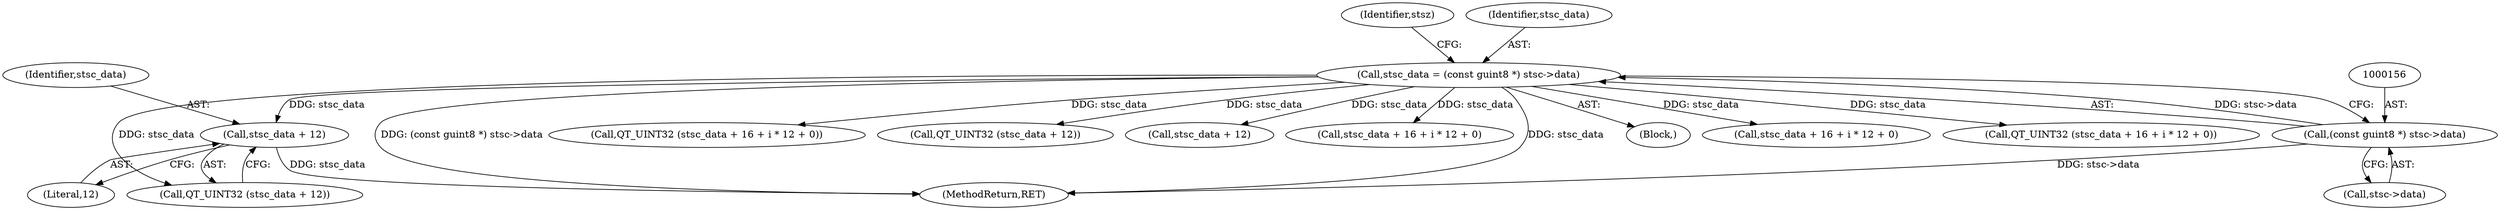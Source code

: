 digraph "0_gstreamer_bdc20b9baf13564d9a061343416395f8f9a92b53@pointer" {
"1000313" [label="(Call,stsc_data + 12)"];
"1000153" [label="(Call,stsc_data = (const guint8 *) stsc->data)"];
"1000155" [label="(Call,(const guint8 *) stsc->data)"];
"1000757" [label="(Call,QT_UINT32 (stsc_data + 16 + i * 12 + 0))"];
"1000727" [label="(Call,QT_UINT32 (stsc_data + 12))"];
"1000313" [label="(Call,stsc_data + 12)"];
"1000157" [label="(Call,stsc->data)"];
"1000163" [label="(Identifier,stsz)"];
"1000728" [label="(Call,stsc_data + 12)"];
"1000758" [label="(Call,stsc_data + 16 + i * 12 + 0)"];
"1000153" [label="(Call,stsc_data = (const guint8 *) stsc->data)"];
"1000121" [label="(Block,)"];
"1000336" [label="(Call,stsc_data + 16 + i * 12 + 0)"];
"1000154" [label="(Identifier,stsc_data)"];
"1000312" [label="(Call,QT_UINT32 (stsc_data + 12))"];
"1000155" [label="(Call,(const guint8 *) stsc->data)"];
"1000314" [label="(Identifier,stsc_data)"];
"1000335" [label="(Call,QT_UINT32 (stsc_data + 16 + i * 12 + 0))"];
"1000315" [label="(Literal,12)"];
"1001068" [label="(MethodReturn,RET)"];
"1000313" -> "1000312"  [label="AST: "];
"1000313" -> "1000315"  [label="CFG: "];
"1000314" -> "1000313"  [label="AST: "];
"1000315" -> "1000313"  [label="AST: "];
"1000312" -> "1000313"  [label="CFG: "];
"1000313" -> "1001068"  [label="DDG: stsc_data"];
"1000153" -> "1000313"  [label="DDG: stsc_data"];
"1000153" -> "1000121"  [label="AST: "];
"1000153" -> "1000155"  [label="CFG: "];
"1000154" -> "1000153"  [label="AST: "];
"1000155" -> "1000153"  [label="AST: "];
"1000163" -> "1000153"  [label="CFG: "];
"1000153" -> "1001068"  [label="DDG: (const guint8 *) stsc->data"];
"1000153" -> "1001068"  [label="DDG: stsc_data"];
"1000155" -> "1000153"  [label="DDG: stsc->data"];
"1000153" -> "1000312"  [label="DDG: stsc_data"];
"1000153" -> "1000335"  [label="DDG: stsc_data"];
"1000153" -> "1000336"  [label="DDG: stsc_data"];
"1000153" -> "1000727"  [label="DDG: stsc_data"];
"1000153" -> "1000728"  [label="DDG: stsc_data"];
"1000153" -> "1000757"  [label="DDG: stsc_data"];
"1000153" -> "1000758"  [label="DDG: stsc_data"];
"1000155" -> "1000157"  [label="CFG: "];
"1000156" -> "1000155"  [label="AST: "];
"1000157" -> "1000155"  [label="AST: "];
"1000155" -> "1001068"  [label="DDG: stsc->data"];
}
